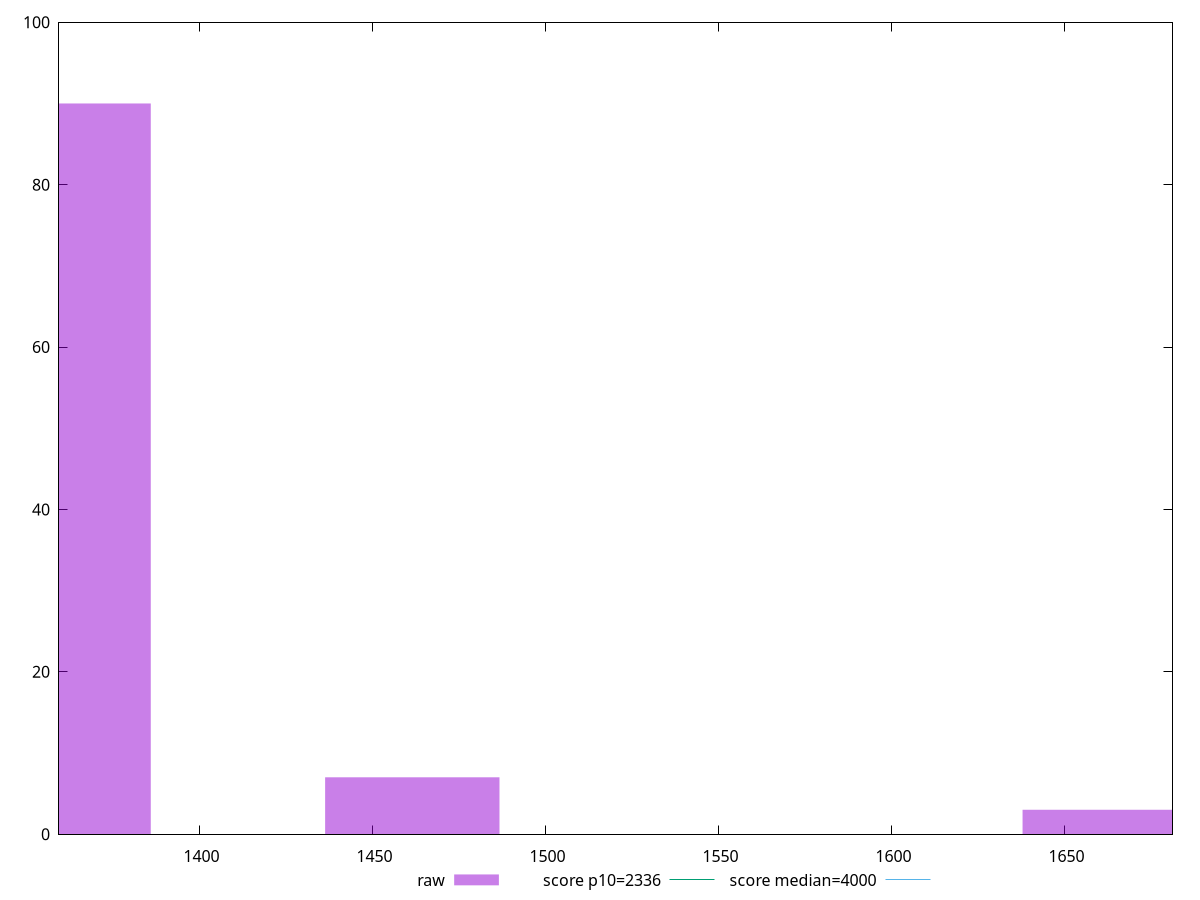 reset

$raw <<EOF
1663.0572487137217 3
1360.683203493045 90
1461.4745518999373 7
EOF

set key outside below
set boxwidth 50.39567420344611
set xrange [1359.357:1681.1979999999999]
set yrange [0:100]
set trange [0:100]
set style fill transparent solid 0.5 noborder

set parametric
set terminal svg size 640, 490 enhanced background rgb 'white'
set output "reports/report_00032_2021-02-25T10-28-15.087Z/first-contentful-paint/samples/card/raw/histogram.svg"

plot $raw title "raw" with boxes, \
     2336,t title "score p10=2336", \
     4000,t title "score median=4000"

reset
